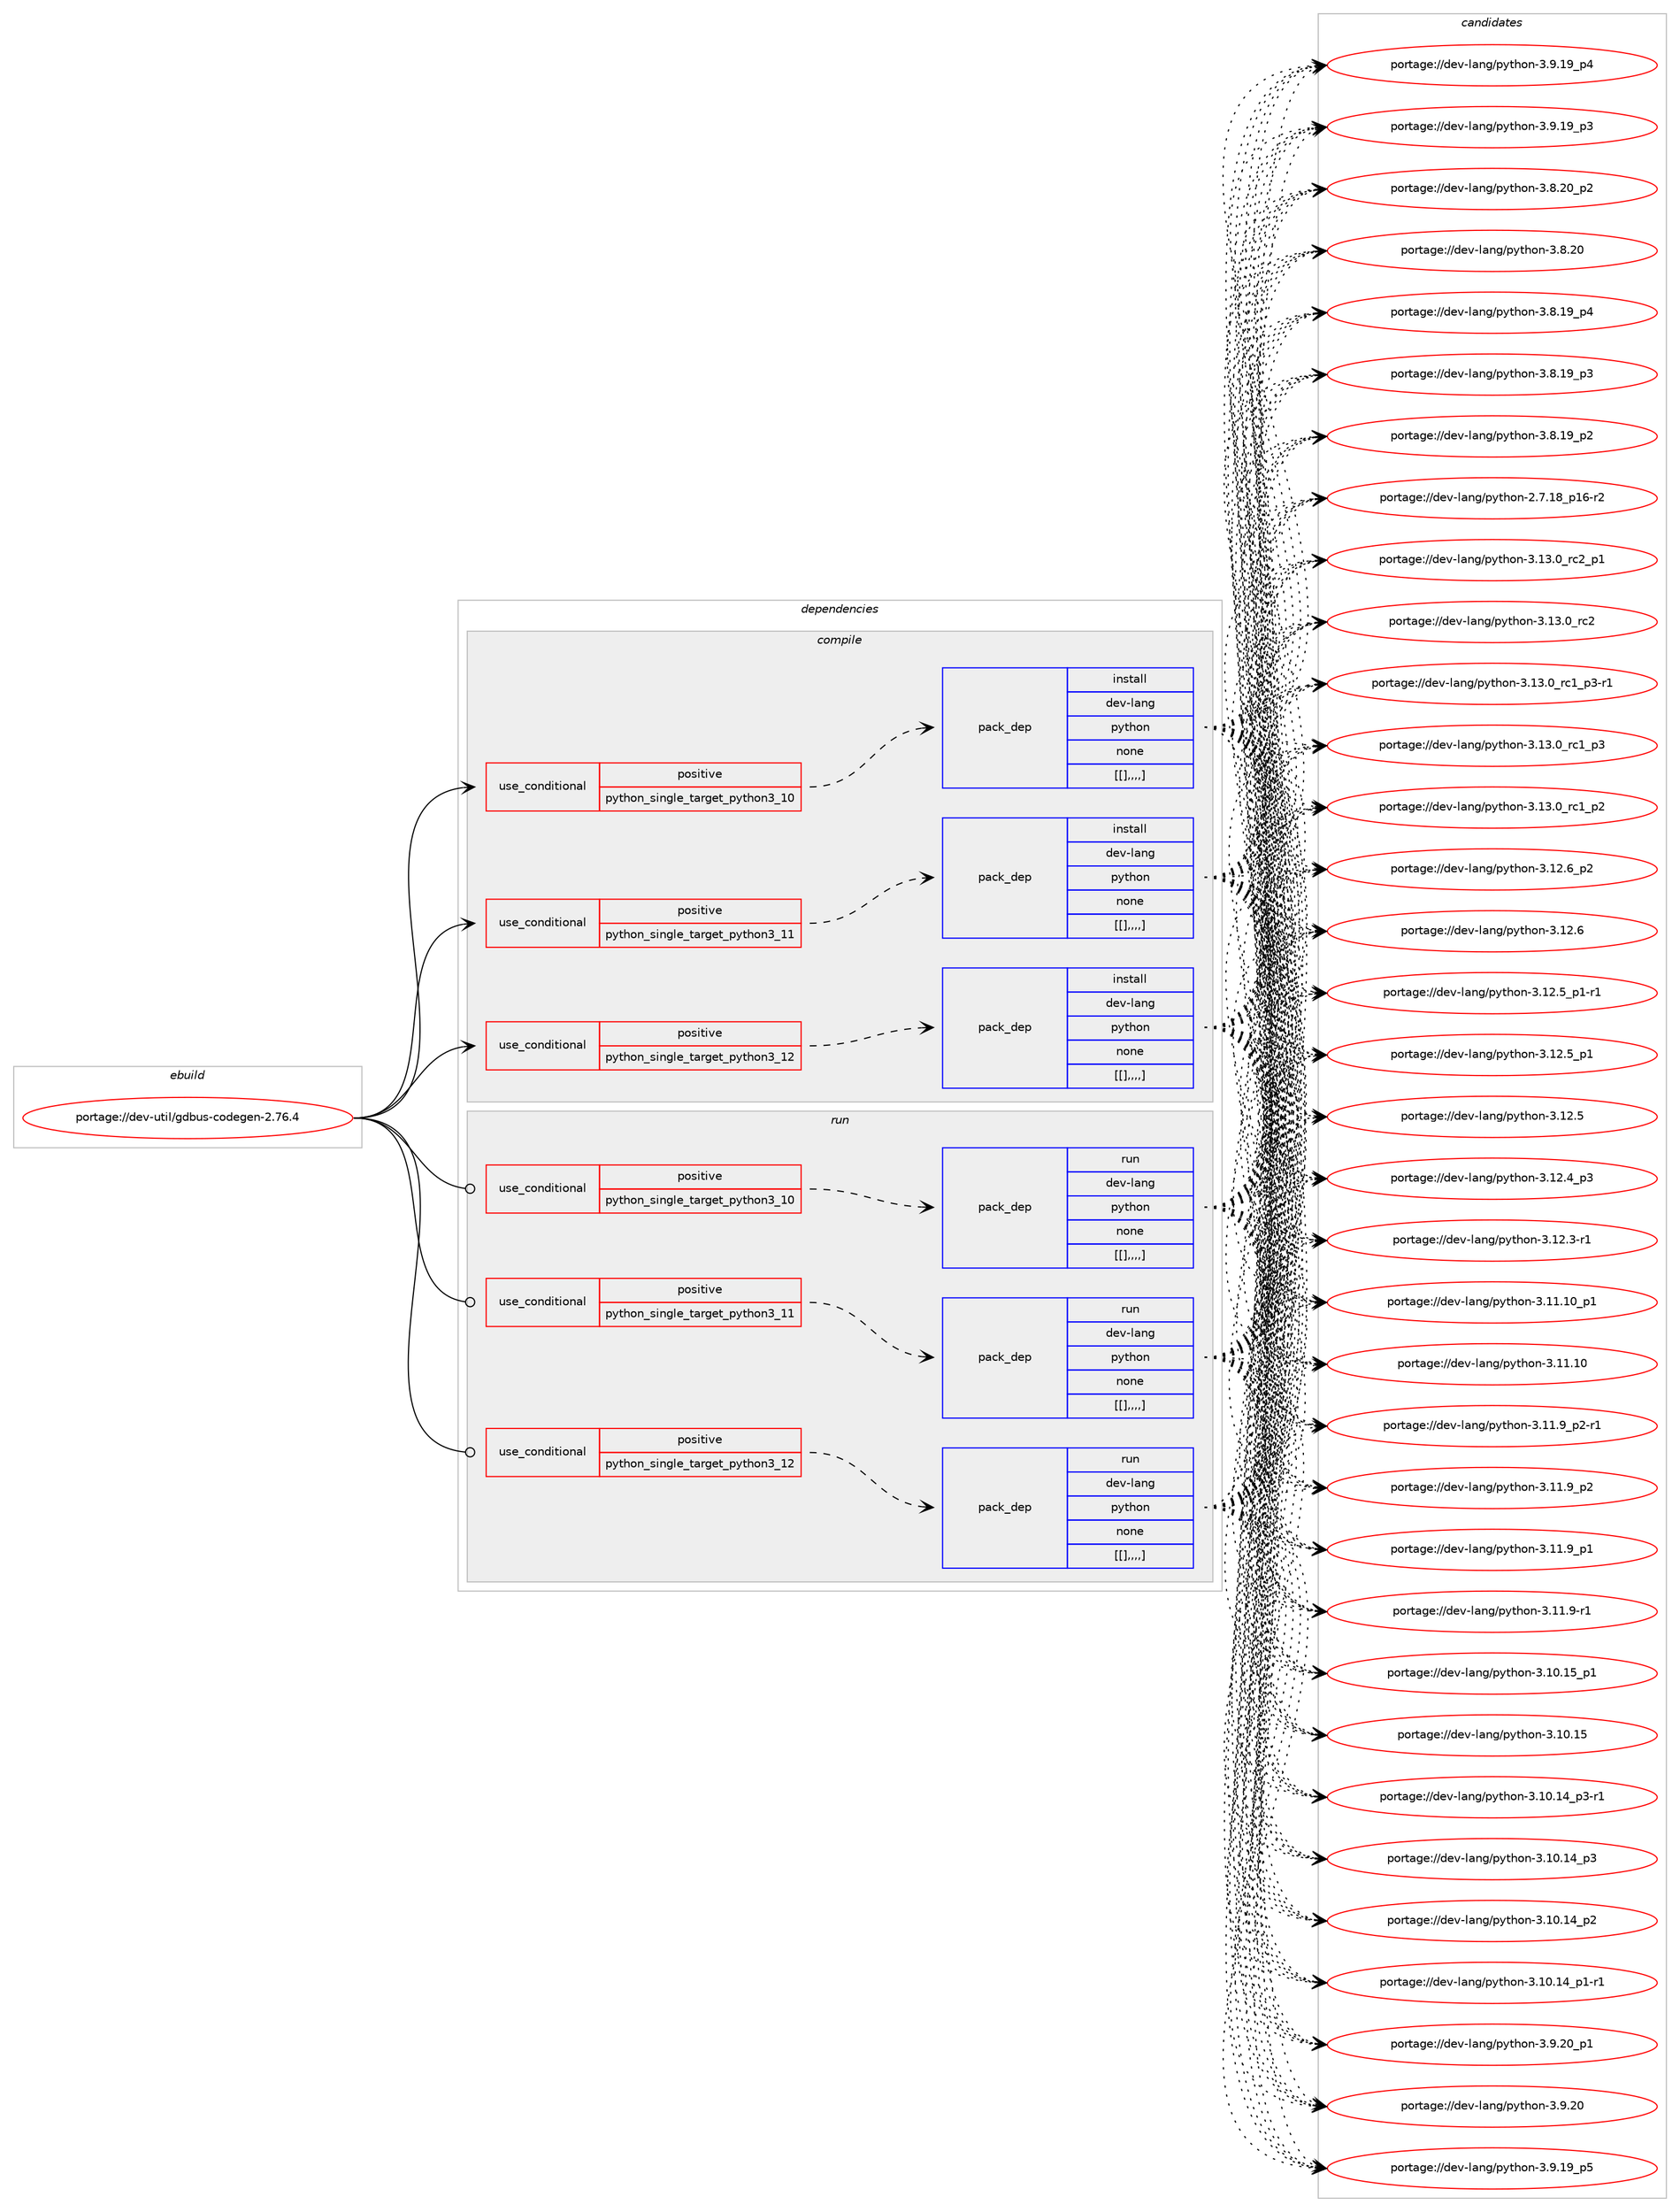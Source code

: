 digraph prolog {

# *************
# Graph options
# *************

newrank=true;
concentrate=true;
compound=true;
graph [rankdir=LR,fontname=Helvetica,fontsize=10,ranksep=1.5];#, ranksep=2.5, nodesep=0.2];
edge  [arrowhead=vee];
node  [fontname=Helvetica,fontsize=10];

# **********
# The ebuild
# **********

subgraph cluster_leftcol {
color=gray;
label=<<i>ebuild</i>>;
id [label="portage://dev-util/gdbus-codegen-2.76.4", color=red, width=4, href="../dev-util/gdbus-codegen-2.76.4.svg"];
}

# ****************
# The dependencies
# ****************

subgraph cluster_midcol {
color=gray;
label=<<i>dependencies</i>>;
subgraph cluster_compile {
fillcolor="#eeeeee";
style=filled;
label=<<i>compile</i>>;
subgraph cond62994 {
dependency219480 [label=<<TABLE BORDER="0" CELLBORDER="1" CELLSPACING="0" CELLPADDING="4"><TR><TD ROWSPAN="3" CELLPADDING="10">use_conditional</TD></TR><TR><TD>positive</TD></TR><TR><TD>python_single_target_python3_10</TD></TR></TABLE>>, shape=none, color=red];
subgraph pack155081 {
dependency219481 [label=<<TABLE BORDER="0" CELLBORDER="1" CELLSPACING="0" CELLPADDING="4" WIDTH="220"><TR><TD ROWSPAN="6" CELLPADDING="30">pack_dep</TD></TR><TR><TD WIDTH="110">install</TD></TR><TR><TD>dev-lang</TD></TR><TR><TD>python</TD></TR><TR><TD>none</TD></TR><TR><TD>[[],,,,]</TD></TR></TABLE>>, shape=none, color=blue];
}
dependency219480:e -> dependency219481:w [weight=20,style="dashed",arrowhead="vee"];
}
id:e -> dependency219480:w [weight=20,style="solid",arrowhead="vee"];
subgraph cond62995 {
dependency219482 [label=<<TABLE BORDER="0" CELLBORDER="1" CELLSPACING="0" CELLPADDING="4"><TR><TD ROWSPAN="3" CELLPADDING="10">use_conditional</TD></TR><TR><TD>positive</TD></TR><TR><TD>python_single_target_python3_11</TD></TR></TABLE>>, shape=none, color=red];
subgraph pack155082 {
dependency219483 [label=<<TABLE BORDER="0" CELLBORDER="1" CELLSPACING="0" CELLPADDING="4" WIDTH="220"><TR><TD ROWSPAN="6" CELLPADDING="30">pack_dep</TD></TR><TR><TD WIDTH="110">install</TD></TR><TR><TD>dev-lang</TD></TR><TR><TD>python</TD></TR><TR><TD>none</TD></TR><TR><TD>[[],,,,]</TD></TR></TABLE>>, shape=none, color=blue];
}
dependency219482:e -> dependency219483:w [weight=20,style="dashed",arrowhead="vee"];
}
id:e -> dependency219482:w [weight=20,style="solid",arrowhead="vee"];
subgraph cond62996 {
dependency219484 [label=<<TABLE BORDER="0" CELLBORDER="1" CELLSPACING="0" CELLPADDING="4"><TR><TD ROWSPAN="3" CELLPADDING="10">use_conditional</TD></TR><TR><TD>positive</TD></TR><TR><TD>python_single_target_python3_12</TD></TR></TABLE>>, shape=none, color=red];
subgraph pack155083 {
dependency219485 [label=<<TABLE BORDER="0" CELLBORDER="1" CELLSPACING="0" CELLPADDING="4" WIDTH="220"><TR><TD ROWSPAN="6" CELLPADDING="30">pack_dep</TD></TR><TR><TD WIDTH="110">install</TD></TR><TR><TD>dev-lang</TD></TR><TR><TD>python</TD></TR><TR><TD>none</TD></TR><TR><TD>[[],,,,]</TD></TR></TABLE>>, shape=none, color=blue];
}
dependency219484:e -> dependency219485:w [weight=20,style="dashed",arrowhead="vee"];
}
id:e -> dependency219484:w [weight=20,style="solid",arrowhead="vee"];
}
subgraph cluster_compileandrun {
fillcolor="#eeeeee";
style=filled;
label=<<i>compile and run</i>>;
}
subgraph cluster_run {
fillcolor="#eeeeee";
style=filled;
label=<<i>run</i>>;
subgraph cond62997 {
dependency219486 [label=<<TABLE BORDER="0" CELLBORDER="1" CELLSPACING="0" CELLPADDING="4"><TR><TD ROWSPAN="3" CELLPADDING="10">use_conditional</TD></TR><TR><TD>positive</TD></TR><TR><TD>python_single_target_python3_10</TD></TR></TABLE>>, shape=none, color=red];
subgraph pack155084 {
dependency219487 [label=<<TABLE BORDER="0" CELLBORDER="1" CELLSPACING="0" CELLPADDING="4" WIDTH="220"><TR><TD ROWSPAN="6" CELLPADDING="30">pack_dep</TD></TR><TR><TD WIDTH="110">run</TD></TR><TR><TD>dev-lang</TD></TR><TR><TD>python</TD></TR><TR><TD>none</TD></TR><TR><TD>[[],,,,]</TD></TR></TABLE>>, shape=none, color=blue];
}
dependency219486:e -> dependency219487:w [weight=20,style="dashed",arrowhead="vee"];
}
id:e -> dependency219486:w [weight=20,style="solid",arrowhead="odot"];
subgraph cond62998 {
dependency219488 [label=<<TABLE BORDER="0" CELLBORDER="1" CELLSPACING="0" CELLPADDING="4"><TR><TD ROWSPAN="3" CELLPADDING="10">use_conditional</TD></TR><TR><TD>positive</TD></TR><TR><TD>python_single_target_python3_11</TD></TR></TABLE>>, shape=none, color=red];
subgraph pack155085 {
dependency219489 [label=<<TABLE BORDER="0" CELLBORDER="1" CELLSPACING="0" CELLPADDING="4" WIDTH="220"><TR><TD ROWSPAN="6" CELLPADDING="30">pack_dep</TD></TR><TR><TD WIDTH="110">run</TD></TR><TR><TD>dev-lang</TD></TR><TR><TD>python</TD></TR><TR><TD>none</TD></TR><TR><TD>[[],,,,]</TD></TR></TABLE>>, shape=none, color=blue];
}
dependency219488:e -> dependency219489:w [weight=20,style="dashed",arrowhead="vee"];
}
id:e -> dependency219488:w [weight=20,style="solid",arrowhead="odot"];
subgraph cond62999 {
dependency219490 [label=<<TABLE BORDER="0" CELLBORDER="1" CELLSPACING="0" CELLPADDING="4"><TR><TD ROWSPAN="3" CELLPADDING="10">use_conditional</TD></TR><TR><TD>positive</TD></TR><TR><TD>python_single_target_python3_12</TD></TR></TABLE>>, shape=none, color=red];
subgraph pack155086 {
dependency219491 [label=<<TABLE BORDER="0" CELLBORDER="1" CELLSPACING="0" CELLPADDING="4" WIDTH="220"><TR><TD ROWSPAN="6" CELLPADDING="30">pack_dep</TD></TR><TR><TD WIDTH="110">run</TD></TR><TR><TD>dev-lang</TD></TR><TR><TD>python</TD></TR><TR><TD>none</TD></TR><TR><TD>[[],,,,]</TD></TR></TABLE>>, shape=none, color=blue];
}
dependency219490:e -> dependency219491:w [weight=20,style="dashed",arrowhead="vee"];
}
id:e -> dependency219490:w [weight=20,style="solid",arrowhead="odot"];
}
}

# **************
# The candidates
# **************

subgraph cluster_choices {
rank=same;
color=gray;
label=<<i>candidates</i>>;

subgraph choice155081 {
color=black;
nodesep=1;
choice100101118451089711010347112121116104111110455146495146489511499509511249 [label="portage://dev-lang/python-3.13.0_rc2_p1", color=red, width=4,href="../dev-lang/python-3.13.0_rc2_p1.svg"];
choice10010111845108971101034711212111610411111045514649514648951149950 [label="portage://dev-lang/python-3.13.0_rc2", color=red, width=4,href="../dev-lang/python-3.13.0_rc2.svg"];
choice1001011184510897110103471121211161041111104551464951464895114994995112514511449 [label="portage://dev-lang/python-3.13.0_rc1_p3-r1", color=red, width=4,href="../dev-lang/python-3.13.0_rc1_p3-r1.svg"];
choice100101118451089711010347112121116104111110455146495146489511499499511251 [label="portage://dev-lang/python-3.13.0_rc1_p3", color=red, width=4,href="../dev-lang/python-3.13.0_rc1_p3.svg"];
choice100101118451089711010347112121116104111110455146495146489511499499511250 [label="portage://dev-lang/python-3.13.0_rc1_p2", color=red, width=4,href="../dev-lang/python-3.13.0_rc1_p2.svg"];
choice100101118451089711010347112121116104111110455146495046549511250 [label="portage://dev-lang/python-3.12.6_p2", color=red, width=4,href="../dev-lang/python-3.12.6_p2.svg"];
choice10010111845108971101034711212111610411111045514649504654 [label="portage://dev-lang/python-3.12.6", color=red, width=4,href="../dev-lang/python-3.12.6.svg"];
choice1001011184510897110103471121211161041111104551464950465395112494511449 [label="portage://dev-lang/python-3.12.5_p1-r1", color=red, width=4,href="../dev-lang/python-3.12.5_p1-r1.svg"];
choice100101118451089711010347112121116104111110455146495046539511249 [label="portage://dev-lang/python-3.12.5_p1", color=red, width=4,href="../dev-lang/python-3.12.5_p1.svg"];
choice10010111845108971101034711212111610411111045514649504653 [label="portage://dev-lang/python-3.12.5", color=red, width=4,href="../dev-lang/python-3.12.5.svg"];
choice100101118451089711010347112121116104111110455146495046529511251 [label="portage://dev-lang/python-3.12.4_p3", color=red, width=4,href="../dev-lang/python-3.12.4_p3.svg"];
choice100101118451089711010347112121116104111110455146495046514511449 [label="portage://dev-lang/python-3.12.3-r1", color=red, width=4,href="../dev-lang/python-3.12.3-r1.svg"];
choice10010111845108971101034711212111610411111045514649494649489511249 [label="portage://dev-lang/python-3.11.10_p1", color=red, width=4,href="../dev-lang/python-3.11.10_p1.svg"];
choice1001011184510897110103471121211161041111104551464949464948 [label="portage://dev-lang/python-3.11.10", color=red, width=4,href="../dev-lang/python-3.11.10.svg"];
choice1001011184510897110103471121211161041111104551464949465795112504511449 [label="portage://dev-lang/python-3.11.9_p2-r1", color=red, width=4,href="../dev-lang/python-3.11.9_p2-r1.svg"];
choice100101118451089711010347112121116104111110455146494946579511250 [label="portage://dev-lang/python-3.11.9_p2", color=red, width=4,href="../dev-lang/python-3.11.9_p2.svg"];
choice100101118451089711010347112121116104111110455146494946579511249 [label="portage://dev-lang/python-3.11.9_p1", color=red, width=4,href="../dev-lang/python-3.11.9_p1.svg"];
choice100101118451089711010347112121116104111110455146494946574511449 [label="portage://dev-lang/python-3.11.9-r1", color=red, width=4,href="../dev-lang/python-3.11.9-r1.svg"];
choice10010111845108971101034711212111610411111045514649484649539511249 [label="portage://dev-lang/python-3.10.15_p1", color=red, width=4,href="../dev-lang/python-3.10.15_p1.svg"];
choice1001011184510897110103471121211161041111104551464948464953 [label="portage://dev-lang/python-3.10.15", color=red, width=4,href="../dev-lang/python-3.10.15.svg"];
choice100101118451089711010347112121116104111110455146494846495295112514511449 [label="portage://dev-lang/python-3.10.14_p3-r1", color=red, width=4,href="../dev-lang/python-3.10.14_p3-r1.svg"];
choice10010111845108971101034711212111610411111045514649484649529511251 [label="portage://dev-lang/python-3.10.14_p3", color=red, width=4,href="../dev-lang/python-3.10.14_p3.svg"];
choice10010111845108971101034711212111610411111045514649484649529511250 [label="portage://dev-lang/python-3.10.14_p2", color=red, width=4,href="../dev-lang/python-3.10.14_p2.svg"];
choice100101118451089711010347112121116104111110455146494846495295112494511449 [label="portage://dev-lang/python-3.10.14_p1-r1", color=red, width=4,href="../dev-lang/python-3.10.14_p1-r1.svg"];
choice100101118451089711010347112121116104111110455146574650489511249 [label="portage://dev-lang/python-3.9.20_p1", color=red, width=4,href="../dev-lang/python-3.9.20_p1.svg"];
choice10010111845108971101034711212111610411111045514657465048 [label="portage://dev-lang/python-3.9.20", color=red, width=4,href="../dev-lang/python-3.9.20.svg"];
choice100101118451089711010347112121116104111110455146574649579511253 [label="portage://dev-lang/python-3.9.19_p5", color=red, width=4,href="../dev-lang/python-3.9.19_p5.svg"];
choice100101118451089711010347112121116104111110455146574649579511252 [label="portage://dev-lang/python-3.9.19_p4", color=red, width=4,href="../dev-lang/python-3.9.19_p4.svg"];
choice100101118451089711010347112121116104111110455146574649579511251 [label="portage://dev-lang/python-3.9.19_p3", color=red, width=4,href="../dev-lang/python-3.9.19_p3.svg"];
choice100101118451089711010347112121116104111110455146564650489511250 [label="portage://dev-lang/python-3.8.20_p2", color=red, width=4,href="../dev-lang/python-3.8.20_p2.svg"];
choice10010111845108971101034711212111610411111045514656465048 [label="portage://dev-lang/python-3.8.20", color=red, width=4,href="../dev-lang/python-3.8.20.svg"];
choice100101118451089711010347112121116104111110455146564649579511252 [label="portage://dev-lang/python-3.8.19_p4", color=red, width=4,href="../dev-lang/python-3.8.19_p4.svg"];
choice100101118451089711010347112121116104111110455146564649579511251 [label="portage://dev-lang/python-3.8.19_p3", color=red, width=4,href="../dev-lang/python-3.8.19_p3.svg"];
choice100101118451089711010347112121116104111110455146564649579511250 [label="portage://dev-lang/python-3.8.19_p2", color=red, width=4,href="../dev-lang/python-3.8.19_p2.svg"];
choice100101118451089711010347112121116104111110455046554649569511249544511450 [label="portage://dev-lang/python-2.7.18_p16-r2", color=red, width=4,href="../dev-lang/python-2.7.18_p16-r2.svg"];
dependency219481:e -> choice100101118451089711010347112121116104111110455146495146489511499509511249:w [style=dotted,weight="100"];
dependency219481:e -> choice10010111845108971101034711212111610411111045514649514648951149950:w [style=dotted,weight="100"];
dependency219481:e -> choice1001011184510897110103471121211161041111104551464951464895114994995112514511449:w [style=dotted,weight="100"];
dependency219481:e -> choice100101118451089711010347112121116104111110455146495146489511499499511251:w [style=dotted,weight="100"];
dependency219481:e -> choice100101118451089711010347112121116104111110455146495146489511499499511250:w [style=dotted,weight="100"];
dependency219481:e -> choice100101118451089711010347112121116104111110455146495046549511250:w [style=dotted,weight="100"];
dependency219481:e -> choice10010111845108971101034711212111610411111045514649504654:w [style=dotted,weight="100"];
dependency219481:e -> choice1001011184510897110103471121211161041111104551464950465395112494511449:w [style=dotted,weight="100"];
dependency219481:e -> choice100101118451089711010347112121116104111110455146495046539511249:w [style=dotted,weight="100"];
dependency219481:e -> choice10010111845108971101034711212111610411111045514649504653:w [style=dotted,weight="100"];
dependency219481:e -> choice100101118451089711010347112121116104111110455146495046529511251:w [style=dotted,weight="100"];
dependency219481:e -> choice100101118451089711010347112121116104111110455146495046514511449:w [style=dotted,weight="100"];
dependency219481:e -> choice10010111845108971101034711212111610411111045514649494649489511249:w [style=dotted,weight="100"];
dependency219481:e -> choice1001011184510897110103471121211161041111104551464949464948:w [style=dotted,weight="100"];
dependency219481:e -> choice1001011184510897110103471121211161041111104551464949465795112504511449:w [style=dotted,weight="100"];
dependency219481:e -> choice100101118451089711010347112121116104111110455146494946579511250:w [style=dotted,weight="100"];
dependency219481:e -> choice100101118451089711010347112121116104111110455146494946579511249:w [style=dotted,weight="100"];
dependency219481:e -> choice100101118451089711010347112121116104111110455146494946574511449:w [style=dotted,weight="100"];
dependency219481:e -> choice10010111845108971101034711212111610411111045514649484649539511249:w [style=dotted,weight="100"];
dependency219481:e -> choice1001011184510897110103471121211161041111104551464948464953:w [style=dotted,weight="100"];
dependency219481:e -> choice100101118451089711010347112121116104111110455146494846495295112514511449:w [style=dotted,weight="100"];
dependency219481:e -> choice10010111845108971101034711212111610411111045514649484649529511251:w [style=dotted,weight="100"];
dependency219481:e -> choice10010111845108971101034711212111610411111045514649484649529511250:w [style=dotted,weight="100"];
dependency219481:e -> choice100101118451089711010347112121116104111110455146494846495295112494511449:w [style=dotted,weight="100"];
dependency219481:e -> choice100101118451089711010347112121116104111110455146574650489511249:w [style=dotted,weight="100"];
dependency219481:e -> choice10010111845108971101034711212111610411111045514657465048:w [style=dotted,weight="100"];
dependency219481:e -> choice100101118451089711010347112121116104111110455146574649579511253:w [style=dotted,weight="100"];
dependency219481:e -> choice100101118451089711010347112121116104111110455146574649579511252:w [style=dotted,weight="100"];
dependency219481:e -> choice100101118451089711010347112121116104111110455146574649579511251:w [style=dotted,weight="100"];
dependency219481:e -> choice100101118451089711010347112121116104111110455146564650489511250:w [style=dotted,weight="100"];
dependency219481:e -> choice10010111845108971101034711212111610411111045514656465048:w [style=dotted,weight="100"];
dependency219481:e -> choice100101118451089711010347112121116104111110455146564649579511252:w [style=dotted,weight="100"];
dependency219481:e -> choice100101118451089711010347112121116104111110455146564649579511251:w [style=dotted,weight="100"];
dependency219481:e -> choice100101118451089711010347112121116104111110455146564649579511250:w [style=dotted,weight="100"];
dependency219481:e -> choice100101118451089711010347112121116104111110455046554649569511249544511450:w [style=dotted,weight="100"];
}
subgraph choice155082 {
color=black;
nodesep=1;
choice100101118451089711010347112121116104111110455146495146489511499509511249 [label="portage://dev-lang/python-3.13.0_rc2_p1", color=red, width=4,href="../dev-lang/python-3.13.0_rc2_p1.svg"];
choice10010111845108971101034711212111610411111045514649514648951149950 [label="portage://dev-lang/python-3.13.0_rc2", color=red, width=4,href="../dev-lang/python-3.13.0_rc2.svg"];
choice1001011184510897110103471121211161041111104551464951464895114994995112514511449 [label="portage://dev-lang/python-3.13.0_rc1_p3-r1", color=red, width=4,href="../dev-lang/python-3.13.0_rc1_p3-r1.svg"];
choice100101118451089711010347112121116104111110455146495146489511499499511251 [label="portage://dev-lang/python-3.13.0_rc1_p3", color=red, width=4,href="../dev-lang/python-3.13.0_rc1_p3.svg"];
choice100101118451089711010347112121116104111110455146495146489511499499511250 [label="portage://dev-lang/python-3.13.0_rc1_p2", color=red, width=4,href="../dev-lang/python-3.13.0_rc1_p2.svg"];
choice100101118451089711010347112121116104111110455146495046549511250 [label="portage://dev-lang/python-3.12.6_p2", color=red, width=4,href="../dev-lang/python-3.12.6_p2.svg"];
choice10010111845108971101034711212111610411111045514649504654 [label="portage://dev-lang/python-3.12.6", color=red, width=4,href="../dev-lang/python-3.12.6.svg"];
choice1001011184510897110103471121211161041111104551464950465395112494511449 [label="portage://dev-lang/python-3.12.5_p1-r1", color=red, width=4,href="../dev-lang/python-3.12.5_p1-r1.svg"];
choice100101118451089711010347112121116104111110455146495046539511249 [label="portage://dev-lang/python-3.12.5_p1", color=red, width=4,href="../dev-lang/python-3.12.5_p1.svg"];
choice10010111845108971101034711212111610411111045514649504653 [label="portage://dev-lang/python-3.12.5", color=red, width=4,href="../dev-lang/python-3.12.5.svg"];
choice100101118451089711010347112121116104111110455146495046529511251 [label="portage://dev-lang/python-3.12.4_p3", color=red, width=4,href="../dev-lang/python-3.12.4_p3.svg"];
choice100101118451089711010347112121116104111110455146495046514511449 [label="portage://dev-lang/python-3.12.3-r1", color=red, width=4,href="../dev-lang/python-3.12.3-r1.svg"];
choice10010111845108971101034711212111610411111045514649494649489511249 [label="portage://dev-lang/python-3.11.10_p1", color=red, width=4,href="../dev-lang/python-3.11.10_p1.svg"];
choice1001011184510897110103471121211161041111104551464949464948 [label="portage://dev-lang/python-3.11.10", color=red, width=4,href="../dev-lang/python-3.11.10.svg"];
choice1001011184510897110103471121211161041111104551464949465795112504511449 [label="portage://dev-lang/python-3.11.9_p2-r1", color=red, width=4,href="../dev-lang/python-3.11.9_p2-r1.svg"];
choice100101118451089711010347112121116104111110455146494946579511250 [label="portage://dev-lang/python-3.11.9_p2", color=red, width=4,href="../dev-lang/python-3.11.9_p2.svg"];
choice100101118451089711010347112121116104111110455146494946579511249 [label="portage://dev-lang/python-3.11.9_p1", color=red, width=4,href="../dev-lang/python-3.11.9_p1.svg"];
choice100101118451089711010347112121116104111110455146494946574511449 [label="portage://dev-lang/python-3.11.9-r1", color=red, width=4,href="../dev-lang/python-3.11.9-r1.svg"];
choice10010111845108971101034711212111610411111045514649484649539511249 [label="portage://dev-lang/python-3.10.15_p1", color=red, width=4,href="../dev-lang/python-3.10.15_p1.svg"];
choice1001011184510897110103471121211161041111104551464948464953 [label="portage://dev-lang/python-3.10.15", color=red, width=4,href="../dev-lang/python-3.10.15.svg"];
choice100101118451089711010347112121116104111110455146494846495295112514511449 [label="portage://dev-lang/python-3.10.14_p3-r1", color=red, width=4,href="../dev-lang/python-3.10.14_p3-r1.svg"];
choice10010111845108971101034711212111610411111045514649484649529511251 [label="portage://dev-lang/python-3.10.14_p3", color=red, width=4,href="../dev-lang/python-3.10.14_p3.svg"];
choice10010111845108971101034711212111610411111045514649484649529511250 [label="portage://dev-lang/python-3.10.14_p2", color=red, width=4,href="../dev-lang/python-3.10.14_p2.svg"];
choice100101118451089711010347112121116104111110455146494846495295112494511449 [label="portage://dev-lang/python-3.10.14_p1-r1", color=red, width=4,href="../dev-lang/python-3.10.14_p1-r1.svg"];
choice100101118451089711010347112121116104111110455146574650489511249 [label="portage://dev-lang/python-3.9.20_p1", color=red, width=4,href="../dev-lang/python-3.9.20_p1.svg"];
choice10010111845108971101034711212111610411111045514657465048 [label="portage://dev-lang/python-3.9.20", color=red, width=4,href="../dev-lang/python-3.9.20.svg"];
choice100101118451089711010347112121116104111110455146574649579511253 [label="portage://dev-lang/python-3.9.19_p5", color=red, width=4,href="../dev-lang/python-3.9.19_p5.svg"];
choice100101118451089711010347112121116104111110455146574649579511252 [label="portage://dev-lang/python-3.9.19_p4", color=red, width=4,href="../dev-lang/python-3.9.19_p4.svg"];
choice100101118451089711010347112121116104111110455146574649579511251 [label="portage://dev-lang/python-3.9.19_p3", color=red, width=4,href="../dev-lang/python-3.9.19_p3.svg"];
choice100101118451089711010347112121116104111110455146564650489511250 [label="portage://dev-lang/python-3.8.20_p2", color=red, width=4,href="../dev-lang/python-3.8.20_p2.svg"];
choice10010111845108971101034711212111610411111045514656465048 [label="portage://dev-lang/python-3.8.20", color=red, width=4,href="../dev-lang/python-3.8.20.svg"];
choice100101118451089711010347112121116104111110455146564649579511252 [label="portage://dev-lang/python-3.8.19_p4", color=red, width=4,href="../dev-lang/python-3.8.19_p4.svg"];
choice100101118451089711010347112121116104111110455146564649579511251 [label="portage://dev-lang/python-3.8.19_p3", color=red, width=4,href="../dev-lang/python-3.8.19_p3.svg"];
choice100101118451089711010347112121116104111110455146564649579511250 [label="portage://dev-lang/python-3.8.19_p2", color=red, width=4,href="../dev-lang/python-3.8.19_p2.svg"];
choice100101118451089711010347112121116104111110455046554649569511249544511450 [label="portage://dev-lang/python-2.7.18_p16-r2", color=red, width=4,href="../dev-lang/python-2.7.18_p16-r2.svg"];
dependency219483:e -> choice100101118451089711010347112121116104111110455146495146489511499509511249:w [style=dotted,weight="100"];
dependency219483:e -> choice10010111845108971101034711212111610411111045514649514648951149950:w [style=dotted,weight="100"];
dependency219483:e -> choice1001011184510897110103471121211161041111104551464951464895114994995112514511449:w [style=dotted,weight="100"];
dependency219483:e -> choice100101118451089711010347112121116104111110455146495146489511499499511251:w [style=dotted,weight="100"];
dependency219483:e -> choice100101118451089711010347112121116104111110455146495146489511499499511250:w [style=dotted,weight="100"];
dependency219483:e -> choice100101118451089711010347112121116104111110455146495046549511250:w [style=dotted,weight="100"];
dependency219483:e -> choice10010111845108971101034711212111610411111045514649504654:w [style=dotted,weight="100"];
dependency219483:e -> choice1001011184510897110103471121211161041111104551464950465395112494511449:w [style=dotted,weight="100"];
dependency219483:e -> choice100101118451089711010347112121116104111110455146495046539511249:w [style=dotted,weight="100"];
dependency219483:e -> choice10010111845108971101034711212111610411111045514649504653:w [style=dotted,weight="100"];
dependency219483:e -> choice100101118451089711010347112121116104111110455146495046529511251:w [style=dotted,weight="100"];
dependency219483:e -> choice100101118451089711010347112121116104111110455146495046514511449:w [style=dotted,weight="100"];
dependency219483:e -> choice10010111845108971101034711212111610411111045514649494649489511249:w [style=dotted,weight="100"];
dependency219483:e -> choice1001011184510897110103471121211161041111104551464949464948:w [style=dotted,weight="100"];
dependency219483:e -> choice1001011184510897110103471121211161041111104551464949465795112504511449:w [style=dotted,weight="100"];
dependency219483:e -> choice100101118451089711010347112121116104111110455146494946579511250:w [style=dotted,weight="100"];
dependency219483:e -> choice100101118451089711010347112121116104111110455146494946579511249:w [style=dotted,weight="100"];
dependency219483:e -> choice100101118451089711010347112121116104111110455146494946574511449:w [style=dotted,weight="100"];
dependency219483:e -> choice10010111845108971101034711212111610411111045514649484649539511249:w [style=dotted,weight="100"];
dependency219483:e -> choice1001011184510897110103471121211161041111104551464948464953:w [style=dotted,weight="100"];
dependency219483:e -> choice100101118451089711010347112121116104111110455146494846495295112514511449:w [style=dotted,weight="100"];
dependency219483:e -> choice10010111845108971101034711212111610411111045514649484649529511251:w [style=dotted,weight="100"];
dependency219483:e -> choice10010111845108971101034711212111610411111045514649484649529511250:w [style=dotted,weight="100"];
dependency219483:e -> choice100101118451089711010347112121116104111110455146494846495295112494511449:w [style=dotted,weight="100"];
dependency219483:e -> choice100101118451089711010347112121116104111110455146574650489511249:w [style=dotted,weight="100"];
dependency219483:e -> choice10010111845108971101034711212111610411111045514657465048:w [style=dotted,weight="100"];
dependency219483:e -> choice100101118451089711010347112121116104111110455146574649579511253:w [style=dotted,weight="100"];
dependency219483:e -> choice100101118451089711010347112121116104111110455146574649579511252:w [style=dotted,weight="100"];
dependency219483:e -> choice100101118451089711010347112121116104111110455146574649579511251:w [style=dotted,weight="100"];
dependency219483:e -> choice100101118451089711010347112121116104111110455146564650489511250:w [style=dotted,weight="100"];
dependency219483:e -> choice10010111845108971101034711212111610411111045514656465048:w [style=dotted,weight="100"];
dependency219483:e -> choice100101118451089711010347112121116104111110455146564649579511252:w [style=dotted,weight="100"];
dependency219483:e -> choice100101118451089711010347112121116104111110455146564649579511251:w [style=dotted,weight="100"];
dependency219483:e -> choice100101118451089711010347112121116104111110455146564649579511250:w [style=dotted,weight="100"];
dependency219483:e -> choice100101118451089711010347112121116104111110455046554649569511249544511450:w [style=dotted,weight="100"];
}
subgraph choice155083 {
color=black;
nodesep=1;
choice100101118451089711010347112121116104111110455146495146489511499509511249 [label="portage://dev-lang/python-3.13.0_rc2_p1", color=red, width=4,href="../dev-lang/python-3.13.0_rc2_p1.svg"];
choice10010111845108971101034711212111610411111045514649514648951149950 [label="portage://dev-lang/python-3.13.0_rc2", color=red, width=4,href="../dev-lang/python-3.13.0_rc2.svg"];
choice1001011184510897110103471121211161041111104551464951464895114994995112514511449 [label="portage://dev-lang/python-3.13.0_rc1_p3-r1", color=red, width=4,href="../dev-lang/python-3.13.0_rc1_p3-r1.svg"];
choice100101118451089711010347112121116104111110455146495146489511499499511251 [label="portage://dev-lang/python-3.13.0_rc1_p3", color=red, width=4,href="../dev-lang/python-3.13.0_rc1_p3.svg"];
choice100101118451089711010347112121116104111110455146495146489511499499511250 [label="portage://dev-lang/python-3.13.0_rc1_p2", color=red, width=4,href="../dev-lang/python-3.13.0_rc1_p2.svg"];
choice100101118451089711010347112121116104111110455146495046549511250 [label="portage://dev-lang/python-3.12.6_p2", color=red, width=4,href="../dev-lang/python-3.12.6_p2.svg"];
choice10010111845108971101034711212111610411111045514649504654 [label="portage://dev-lang/python-3.12.6", color=red, width=4,href="../dev-lang/python-3.12.6.svg"];
choice1001011184510897110103471121211161041111104551464950465395112494511449 [label="portage://dev-lang/python-3.12.5_p1-r1", color=red, width=4,href="../dev-lang/python-3.12.5_p1-r1.svg"];
choice100101118451089711010347112121116104111110455146495046539511249 [label="portage://dev-lang/python-3.12.5_p1", color=red, width=4,href="../dev-lang/python-3.12.5_p1.svg"];
choice10010111845108971101034711212111610411111045514649504653 [label="portage://dev-lang/python-3.12.5", color=red, width=4,href="../dev-lang/python-3.12.5.svg"];
choice100101118451089711010347112121116104111110455146495046529511251 [label="portage://dev-lang/python-3.12.4_p3", color=red, width=4,href="../dev-lang/python-3.12.4_p3.svg"];
choice100101118451089711010347112121116104111110455146495046514511449 [label="portage://dev-lang/python-3.12.3-r1", color=red, width=4,href="../dev-lang/python-3.12.3-r1.svg"];
choice10010111845108971101034711212111610411111045514649494649489511249 [label="portage://dev-lang/python-3.11.10_p1", color=red, width=4,href="../dev-lang/python-3.11.10_p1.svg"];
choice1001011184510897110103471121211161041111104551464949464948 [label="portage://dev-lang/python-3.11.10", color=red, width=4,href="../dev-lang/python-3.11.10.svg"];
choice1001011184510897110103471121211161041111104551464949465795112504511449 [label="portage://dev-lang/python-3.11.9_p2-r1", color=red, width=4,href="../dev-lang/python-3.11.9_p2-r1.svg"];
choice100101118451089711010347112121116104111110455146494946579511250 [label="portage://dev-lang/python-3.11.9_p2", color=red, width=4,href="../dev-lang/python-3.11.9_p2.svg"];
choice100101118451089711010347112121116104111110455146494946579511249 [label="portage://dev-lang/python-3.11.9_p1", color=red, width=4,href="../dev-lang/python-3.11.9_p1.svg"];
choice100101118451089711010347112121116104111110455146494946574511449 [label="portage://dev-lang/python-3.11.9-r1", color=red, width=4,href="../dev-lang/python-3.11.9-r1.svg"];
choice10010111845108971101034711212111610411111045514649484649539511249 [label="portage://dev-lang/python-3.10.15_p1", color=red, width=4,href="../dev-lang/python-3.10.15_p1.svg"];
choice1001011184510897110103471121211161041111104551464948464953 [label="portage://dev-lang/python-3.10.15", color=red, width=4,href="../dev-lang/python-3.10.15.svg"];
choice100101118451089711010347112121116104111110455146494846495295112514511449 [label="portage://dev-lang/python-3.10.14_p3-r1", color=red, width=4,href="../dev-lang/python-3.10.14_p3-r1.svg"];
choice10010111845108971101034711212111610411111045514649484649529511251 [label="portage://dev-lang/python-3.10.14_p3", color=red, width=4,href="../dev-lang/python-3.10.14_p3.svg"];
choice10010111845108971101034711212111610411111045514649484649529511250 [label="portage://dev-lang/python-3.10.14_p2", color=red, width=4,href="../dev-lang/python-3.10.14_p2.svg"];
choice100101118451089711010347112121116104111110455146494846495295112494511449 [label="portage://dev-lang/python-3.10.14_p1-r1", color=red, width=4,href="../dev-lang/python-3.10.14_p1-r1.svg"];
choice100101118451089711010347112121116104111110455146574650489511249 [label="portage://dev-lang/python-3.9.20_p1", color=red, width=4,href="../dev-lang/python-3.9.20_p1.svg"];
choice10010111845108971101034711212111610411111045514657465048 [label="portage://dev-lang/python-3.9.20", color=red, width=4,href="../dev-lang/python-3.9.20.svg"];
choice100101118451089711010347112121116104111110455146574649579511253 [label="portage://dev-lang/python-3.9.19_p5", color=red, width=4,href="../dev-lang/python-3.9.19_p5.svg"];
choice100101118451089711010347112121116104111110455146574649579511252 [label="portage://dev-lang/python-3.9.19_p4", color=red, width=4,href="../dev-lang/python-3.9.19_p4.svg"];
choice100101118451089711010347112121116104111110455146574649579511251 [label="portage://dev-lang/python-3.9.19_p3", color=red, width=4,href="../dev-lang/python-3.9.19_p3.svg"];
choice100101118451089711010347112121116104111110455146564650489511250 [label="portage://dev-lang/python-3.8.20_p2", color=red, width=4,href="../dev-lang/python-3.8.20_p2.svg"];
choice10010111845108971101034711212111610411111045514656465048 [label="portage://dev-lang/python-3.8.20", color=red, width=4,href="../dev-lang/python-3.8.20.svg"];
choice100101118451089711010347112121116104111110455146564649579511252 [label="portage://dev-lang/python-3.8.19_p4", color=red, width=4,href="../dev-lang/python-3.8.19_p4.svg"];
choice100101118451089711010347112121116104111110455146564649579511251 [label="portage://dev-lang/python-3.8.19_p3", color=red, width=4,href="../dev-lang/python-3.8.19_p3.svg"];
choice100101118451089711010347112121116104111110455146564649579511250 [label="portage://dev-lang/python-3.8.19_p2", color=red, width=4,href="../dev-lang/python-3.8.19_p2.svg"];
choice100101118451089711010347112121116104111110455046554649569511249544511450 [label="portage://dev-lang/python-2.7.18_p16-r2", color=red, width=4,href="../dev-lang/python-2.7.18_p16-r2.svg"];
dependency219485:e -> choice100101118451089711010347112121116104111110455146495146489511499509511249:w [style=dotted,weight="100"];
dependency219485:e -> choice10010111845108971101034711212111610411111045514649514648951149950:w [style=dotted,weight="100"];
dependency219485:e -> choice1001011184510897110103471121211161041111104551464951464895114994995112514511449:w [style=dotted,weight="100"];
dependency219485:e -> choice100101118451089711010347112121116104111110455146495146489511499499511251:w [style=dotted,weight="100"];
dependency219485:e -> choice100101118451089711010347112121116104111110455146495146489511499499511250:w [style=dotted,weight="100"];
dependency219485:e -> choice100101118451089711010347112121116104111110455146495046549511250:w [style=dotted,weight="100"];
dependency219485:e -> choice10010111845108971101034711212111610411111045514649504654:w [style=dotted,weight="100"];
dependency219485:e -> choice1001011184510897110103471121211161041111104551464950465395112494511449:w [style=dotted,weight="100"];
dependency219485:e -> choice100101118451089711010347112121116104111110455146495046539511249:w [style=dotted,weight="100"];
dependency219485:e -> choice10010111845108971101034711212111610411111045514649504653:w [style=dotted,weight="100"];
dependency219485:e -> choice100101118451089711010347112121116104111110455146495046529511251:w [style=dotted,weight="100"];
dependency219485:e -> choice100101118451089711010347112121116104111110455146495046514511449:w [style=dotted,weight="100"];
dependency219485:e -> choice10010111845108971101034711212111610411111045514649494649489511249:w [style=dotted,weight="100"];
dependency219485:e -> choice1001011184510897110103471121211161041111104551464949464948:w [style=dotted,weight="100"];
dependency219485:e -> choice1001011184510897110103471121211161041111104551464949465795112504511449:w [style=dotted,weight="100"];
dependency219485:e -> choice100101118451089711010347112121116104111110455146494946579511250:w [style=dotted,weight="100"];
dependency219485:e -> choice100101118451089711010347112121116104111110455146494946579511249:w [style=dotted,weight="100"];
dependency219485:e -> choice100101118451089711010347112121116104111110455146494946574511449:w [style=dotted,weight="100"];
dependency219485:e -> choice10010111845108971101034711212111610411111045514649484649539511249:w [style=dotted,weight="100"];
dependency219485:e -> choice1001011184510897110103471121211161041111104551464948464953:w [style=dotted,weight="100"];
dependency219485:e -> choice100101118451089711010347112121116104111110455146494846495295112514511449:w [style=dotted,weight="100"];
dependency219485:e -> choice10010111845108971101034711212111610411111045514649484649529511251:w [style=dotted,weight="100"];
dependency219485:e -> choice10010111845108971101034711212111610411111045514649484649529511250:w [style=dotted,weight="100"];
dependency219485:e -> choice100101118451089711010347112121116104111110455146494846495295112494511449:w [style=dotted,weight="100"];
dependency219485:e -> choice100101118451089711010347112121116104111110455146574650489511249:w [style=dotted,weight="100"];
dependency219485:e -> choice10010111845108971101034711212111610411111045514657465048:w [style=dotted,weight="100"];
dependency219485:e -> choice100101118451089711010347112121116104111110455146574649579511253:w [style=dotted,weight="100"];
dependency219485:e -> choice100101118451089711010347112121116104111110455146574649579511252:w [style=dotted,weight="100"];
dependency219485:e -> choice100101118451089711010347112121116104111110455146574649579511251:w [style=dotted,weight="100"];
dependency219485:e -> choice100101118451089711010347112121116104111110455146564650489511250:w [style=dotted,weight="100"];
dependency219485:e -> choice10010111845108971101034711212111610411111045514656465048:w [style=dotted,weight="100"];
dependency219485:e -> choice100101118451089711010347112121116104111110455146564649579511252:w [style=dotted,weight="100"];
dependency219485:e -> choice100101118451089711010347112121116104111110455146564649579511251:w [style=dotted,weight="100"];
dependency219485:e -> choice100101118451089711010347112121116104111110455146564649579511250:w [style=dotted,weight="100"];
dependency219485:e -> choice100101118451089711010347112121116104111110455046554649569511249544511450:w [style=dotted,weight="100"];
}
subgraph choice155084 {
color=black;
nodesep=1;
choice100101118451089711010347112121116104111110455146495146489511499509511249 [label="portage://dev-lang/python-3.13.0_rc2_p1", color=red, width=4,href="../dev-lang/python-3.13.0_rc2_p1.svg"];
choice10010111845108971101034711212111610411111045514649514648951149950 [label="portage://dev-lang/python-3.13.0_rc2", color=red, width=4,href="../dev-lang/python-3.13.0_rc2.svg"];
choice1001011184510897110103471121211161041111104551464951464895114994995112514511449 [label="portage://dev-lang/python-3.13.0_rc1_p3-r1", color=red, width=4,href="../dev-lang/python-3.13.0_rc1_p3-r1.svg"];
choice100101118451089711010347112121116104111110455146495146489511499499511251 [label="portage://dev-lang/python-3.13.0_rc1_p3", color=red, width=4,href="../dev-lang/python-3.13.0_rc1_p3.svg"];
choice100101118451089711010347112121116104111110455146495146489511499499511250 [label="portage://dev-lang/python-3.13.0_rc1_p2", color=red, width=4,href="../dev-lang/python-3.13.0_rc1_p2.svg"];
choice100101118451089711010347112121116104111110455146495046549511250 [label="portage://dev-lang/python-3.12.6_p2", color=red, width=4,href="../dev-lang/python-3.12.6_p2.svg"];
choice10010111845108971101034711212111610411111045514649504654 [label="portage://dev-lang/python-3.12.6", color=red, width=4,href="../dev-lang/python-3.12.6.svg"];
choice1001011184510897110103471121211161041111104551464950465395112494511449 [label="portage://dev-lang/python-3.12.5_p1-r1", color=red, width=4,href="../dev-lang/python-3.12.5_p1-r1.svg"];
choice100101118451089711010347112121116104111110455146495046539511249 [label="portage://dev-lang/python-3.12.5_p1", color=red, width=4,href="../dev-lang/python-3.12.5_p1.svg"];
choice10010111845108971101034711212111610411111045514649504653 [label="portage://dev-lang/python-3.12.5", color=red, width=4,href="../dev-lang/python-3.12.5.svg"];
choice100101118451089711010347112121116104111110455146495046529511251 [label="portage://dev-lang/python-3.12.4_p3", color=red, width=4,href="../dev-lang/python-3.12.4_p3.svg"];
choice100101118451089711010347112121116104111110455146495046514511449 [label="portage://dev-lang/python-3.12.3-r1", color=red, width=4,href="../dev-lang/python-3.12.3-r1.svg"];
choice10010111845108971101034711212111610411111045514649494649489511249 [label="portage://dev-lang/python-3.11.10_p1", color=red, width=4,href="../dev-lang/python-3.11.10_p1.svg"];
choice1001011184510897110103471121211161041111104551464949464948 [label="portage://dev-lang/python-3.11.10", color=red, width=4,href="../dev-lang/python-3.11.10.svg"];
choice1001011184510897110103471121211161041111104551464949465795112504511449 [label="portage://dev-lang/python-3.11.9_p2-r1", color=red, width=4,href="../dev-lang/python-3.11.9_p2-r1.svg"];
choice100101118451089711010347112121116104111110455146494946579511250 [label="portage://dev-lang/python-3.11.9_p2", color=red, width=4,href="../dev-lang/python-3.11.9_p2.svg"];
choice100101118451089711010347112121116104111110455146494946579511249 [label="portage://dev-lang/python-3.11.9_p1", color=red, width=4,href="../dev-lang/python-3.11.9_p1.svg"];
choice100101118451089711010347112121116104111110455146494946574511449 [label="portage://dev-lang/python-3.11.9-r1", color=red, width=4,href="../dev-lang/python-3.11.9-r1.svg"];
choice10010111845108971101034711212111610411111045514649484649539511249 [label="portage://dev-lang/python-3.10.15_p1", color=red, width=4,href="../dev-lang/python-3.10.15_p1.svg"];
choice1001011184510897110103471121211161041111104551464948464953 [label="portage://dev-lang/python-3.10.15", color=red, width=4,href="../dev-lang/python-3.10.15.svg"];
choice100101118451089711010347112121116104111110455146494846495295112514511449 [label="portage://dev-lang/python-3.10.14_p3-r1", color=red, width=4,href="../dev-lang/python-3.10.14_p3-r1.svg"];
choice10010111845108971101034711212111610411111045514649484649529511251 [label="portage://dev-lang/python-3.10.14_p3", color=red, width=4,href="../dev-lang/python-3.10.14_p3.svg"];
choice10010111845108971101034711212111610411111045514649484649529511250 [label="portage://dev-lang/python-3.10.14_p2", color=red, width=4,href="../dev-lang/python-3.10.14_p2.svg"];
choice100101118451089711010347112121116104111110455146494846495295112494511449 [label="portage://dev-lang/python-3.10.14_p1-r1", color=red, width=4,href="../dev-lang/python-3.10.14_p1-r1.svg"];
choice100101118451089711010347112121116104111110455146574650489511249 [label="portage://dev-lang/python-3.9.20_p1", color=red, width=4,href="../dev-lang/python-3.9.20_p1.svg"];
choice10010111845108971101034711212111610411111045514657465048 [label="portage://dev-lang/python-3.9.20", color=red, width=4,href="../dev-lang/python-3.9.20.svg"];
choice100101118451089711010347112121116104111110455146574649579511253 [label="portage://dev-lang/python-3.9.19_p5", color=red, width=4,href="../dev-lang/python-3.9.19_p5.svg"];
choice100101118451089711010347112121116104111110455146574649579511252 [label="portage://dev-lang/python-3.9.19_p4", color=red, width=4,href="../dev-lang/python-3.9.19_p4.svg"];
choice100101118451089711010347112121116104111110455146574649579511251 [label="portage://dev-lang/python-3.9.19_p3", color=red, width=4,href="../dev-lang/python-3.9.19_p3.svg"];
choice100101118451089711010347112121116104111110455146564650489511250 [label="portage://dev-lang/python-3.8.20_p2", color=red, width=4,href="../dev-lang/python-3.8.20_p2.svg"];
choice10010111845108971101034711212111610411111045514656465048 [label="portage://dev-lang/python-3.8.20", color=red, width=4,href="../dev-lang/python-3.8.20.svg"];
choice100101118451089711010347112121116104111110455146564649579511252 [label="portage://dev-lang/python-3.8.19_p4", color=red, width=4,href="../dev-lang/python-3.8.19_p4.svg"];
choice100101118451089711010347112121116104111110455146564649579511251 [label="portage://dev-lang/python-3.8.19_p3", color=red, width=4,href="../dev-lang/python-3.8.19_p3.svg"];
choice100101118451089711010347112121116104111110455146564649579511250 [label="portage://dev-lang/python-3.8.19_p2", color=red, width=4,href="../dev-lang/python-3.8.19_p2.svg"];
choice100101118451089711010347112121116104111110455046554649569511249544511450 [label="portage://dev-lang/python-2.7.18_p16-r2", color=red, width=4,href="../dev-lang/python-2.7.18_p16-r2.svg"];
dependency219487:e -> choice100101118451089711010347112121116104111110455146495146489511499509511249:w [style=dotted,weight="100"];
dependency219487:e -> choice10010111845108971101034711212111610411111045514649514648951149950:w [style=dotted,weight="100"];
dependency219487:e -> choice1001011184510897110103471121211161041111104551464951464895114994995112514511449:w [style=dotted,weight="100"];
dependency219487:e -> choice100101118451089711010347112121116104111110455146495146489511499499511251:w [style=dotted,weight="100"];
dependency219487:e -> choice100101118451089711010347112121116104111110455146495146489511499499511250:w [style=dotted,weight="100"];
dependency219487:e -> choice100101118451089711010347112121116104111110455146495046549511250:w [style=dotted,weight="100"];
dependency219487:e -> choice10010111845108971101034711212111610411111045514649504654:w [style=dotted,weight="100"];
dependency219487:e -> choice1001011184510897110103471121211161041111104551464950465395112494511449:w [style=dotted,weight="100"];
dependency219487:e -> choice100101118451089711010347112121116104111110455146495046539511249:w [style=dotted,weight="100"];
dependency219487:e -> choice10010111845108971101034711212111610411111045514649504653:w [style=dotted,weight="100"];
dependency219487:e -> choice100101118451089711010347112121116104111110455146495046529511251:w [style=dotted,weight="100"];
dependency219487:e -> choice100101118451089711010347112121116104111110455146495046514511449:w [style=dotted,weight="100"];
dependency219487:e -> choice10010111845108971101034711212111610411111045514649494649489511249:w [style=dotted,weight="100"];
dependency219487:e -> choice1001011184510897110103471121211161041111104551464949464948:w [style=dotted,weight="100"];
dependency219487:e -> choice1001011184510897110103471121211161041111104551464949465795112504511449:w [style=dotted,weight="100"];
dependency219487:e -> choice100101118451089711010347112121116104111110455146494946579511250:w [style=dotted,weight="100"];
dependency219487:e -> choice100101118451089711010347112121116104111110455146494946579511249:w [style=dotted,weight="100"];
dependency219487:e -> choice100101118451089711010347112121116104111110455146494946574511449:w [style=dotted,weight="100"];
dependency219487:e -> choice10010111845108971101034711212111610411111045514649484649539511249:w [style=dotted,weight="100"];
dependency219487:e -> choice1001011184510897110103471121211161041111104551464948464953:w [style=dotted,weight="100"];
dependency219487:e -> choice100101118451089711010347112121116104111110455146494846495295112514511449:w [style=dotted,weight="100"];
dependency219487:e -> choice10010111845108971101034711212111610411111045514649484649529511251:w [style=dotted,weight="100"];
dependency219487:e -> choice10010111845108971101034711212111610411111045514649484649529511250:w [style=dotted,weight="100"];
dependency219487:e -> choice100101118451089711010347112121116104111110455146494846495295112494511449:w [style=dotted,weight="100"];
dependency219487:e -> choice100101118451089711010347112121116104111110455146574650489511249:w [style=dotted,weight="100"];
dependency219487:e -> choice10010111845108971101034711212111610411111045514657465048:w [style=dotted,weight="100"];
dependency219487:e -> choice100101118451089711010347112121116104111110455146574649579511253:w [style=dotted,weight="100"];
dependency219487:e -> choice100101118451089711010347112121116104111110455146574649579511252:w [style=dotted,weight="100"];
dependency219487:e -> choice100101118451089711010347112121116104111110455146574649579511251:w [style=dotted,weight="100"];
dependency219487:e -> choice100101118451089711010347112121116104111110455146564650489511250:w [style=dotted,weight="100"];
dependency219487:e -> choice10010111845108971101034711212111610411111045514656465048:w [style=dotted,weight="100"];
dependency219487:e -> choice100101118451089711010347112121116104111110455146564649579511252:w [style=dotted,weight="100"];
dependency219487:e -> choice100101118451089711010347112121116104111110455146564649579511251:w [style=dotted,weight="100"];
dependency219487:e -> choice100101118451089711010347112121116104111110455146564649579511250:w [style=dotted,weight="100"];
dependency219487:e -> choice100101118451089711010347112121116104111110455046554649569511249544511450:w [style=dotted,weight="100"];
}
subgraph choice155085 {
color=black;
nodesep=1;
choice100101118451089711010347112121116104111110455146495146489511499509511249 [label="portage://dev-lang/python-3.13.0_rc2_p1", color=red, width=4,href="../dev-lang/python-3.13.0_rc2_p1.svg"];
choice10010111845108971101034711212111610411111045514649514648951149950 [label="portage://dev-lang/python-3.13.0_rc2", color=red, width=4,href="../dev-lang/python-3.13.0_rc2.svg"];
choice1001011184510897110103471121211161041111104551464951464895114994995112514511449 [label="portage://dev-lang/python-3.13.0_rc1_p3-r1", color=red, width=4,href="../dev-lang/python-3.13.0_rc1_p3-r1.svg"];
choice100101118451089711010347112121116104111110455146495146489511499499511251 [label="portage://dev-lang/python-3.13.0_rc1_p3", color=red, width=4,href="../dev-lang/python-3.13.0_rc1_p3.svg"];
choice100101118451089711010347112121116104111110455146495146489511499499511250 [label="portage://dev-lang/python-3.13.0_rc1_p2", color=red, width=4,href="../dev-lang/python-3.13.0_rc1_p2.svg"];
choice100101118451089711010347112121116104111110455146495046549511250 [label="portage://dev-lang/python-3.12.6_p2", color=red, width=4,href="../dev-lang/python-3.12.6_p2.svg"];
choice10010111845108971101034711212111610411111045514649504654 [label="portage://dev-lang/python-3.12.6", color=red, width=4,href="../dev-lang/python-3.12.6.svg"];
choice1001011184510897110103471121211161041111104551464950465395112494511449 [label="portage://dev-lang/python-3.12.5_p1-r1", color=red, width=4,href="../dev-lang/python-3.12.5_p1-r1.svg"];
choice100101118451089711010347112121116104111110455146495046539511249 [label="portage://dev-lang/python-3.12.5_p1", color=red, width=4,href="../dev-lang/python-3.12.5_p1.svg"];
choice10010111845108971101034711212111610411111045514649504653 [label="portage://dev-lang/python-3.12.5", color=red, width=4,href="../dev-lang/python-3.12.5.svg"];
choice100101118451089711010347112121116104111110455146495046529511251 [label="portage://dev-lang/python-3.12.4_p3", color=red, width=4,href="../dev-lang/python-3.12.4_p3.svg"];
choice100101118451089711010347112121116104111110455146495046514511449 [label="portage://dev-lang/python-3.12.3-r1", color=red, width=4,href="../dev-lang/python-3.12.3-r1.svg"];
choice10010111845108971101034711212111610411111045514649494649489511249 [label="portage://dev-lang/python-3.11.10_p1", color=red, width=4,href="../dev-lang/python-3.11.10_p1.svg"];
choice1001011184510897110103471121211161041111104551464949464948 [label="portage://dev-lang/python-3.11.10", color=red, width=4,href="../dev-lang/python-3.11.10.svg"];
choice1001011184510897110103471121211161041111104551464949465795112504511449 [label="portage://dev-lang/python-3.11.9_p2-r1", color=red, width=4,href="../dev-lang/python-3.11.9_p2-r1.svg"];
choice100101118451089711010347112121116104111110455146494946579511250 [label="portage://dev-lang/python-3.11.9_p2", color=red, width=4,href="../dev-lang/python-3.11.9_p2.svg"];
choice100101118451089711010347112121116104111110455146494946579511249 [label="portage://dev-lang/python-3.11.9_p1", color=red, width=4,href="../dev-lang/python-3.11.9_p1.svg"];
choice100101118451089711010347112121116104111110455146494946574511449 [label="portage://dev-lang/python-3.11.9-r1", color=red, width=4,href="../dev-lang/python-3.11.9-r1.svg"];
choice10010111845108971101034711212111610411111045514649484649539511249 [label="portage://dev-lang/python-3.10.15_p1", color=red, width=4,href="../dev-lang/python-3.10.15_p1.svg"];
choice1001011184510897110103471121211161041111104551464948464953 [label="portage://dev-lang/python-3.10.15", color=red, width=4,href="../dev-lang/python-3.10.15.svg"];
choice100101118451089711010347112121116104111110455146494846495295112514511449 [label="portage://dev-lang/python-3.10.14_p3-r1", color=red, width=4,href="../dev-lang/python-3.10.14_p3-r1.svg"];
choice10010111845108971101034711212111610411111045514649484649529511251 [label="portage://dev-lang/python-3.10.14_p3", color=red, width=4,href="../dev-lang/python-3.10.14_p3.svg"];
choice10010111845108971101034711212111610411111045514649484649529511250 [label="portage://dev-lang/python-3.10.14_p2", color=red, width=4,href="../dev-lang/python-3.10.14_p2.svg"];
choice100101118451089711010347112121116104111110455146494846495295112494511449 [label="portage://dev-lang/python-3.10.14_p1-r1", color=red, width=4,href="../dev-lang/python-3.10.14_p1-r1.svg"];
choice100101118451089711010347112121116104111110455146574650489511249 [label="portage://dev-lang/python-3.9.20_p1", color=red, width=4,href="../dev-lang/python-3.9.20_p1.svg"];
choice10010111845108971101034711212111610411111045514657465048 [label="portage://dev-lang/python-3.9.20", color=red, width=4,href="../dev-lang/python-3.9.20.svg"];
choice100101118451089711010347112121116104111110455146574649579511253 [label="portage://dev-lang/python-3.9.19_p5", color=red, width=4,href="../dev-lang/python-3.9.19_p5.svg"];
choice100101118451089711010347112121116104111110455146574649579511252 [label="portage://dev-lang/python-3.9.19_p4", color=red, width=4,href="../dev-lang/python-3.9.19_p4.svg"];
choice100101118451089711010347112121116104111110455146574649579511251 [label="portage://dev-lang/python-3.9.19_p3", color=red, width=4,href="../dev-lang/python-3.9.19_p3.svg"];
choice100101118451089711010347112121116104111110455146564650489511250 [label="portage://dev-lang/python-3.8.20_p2", color=red, width=4,href="../dev-lang/python-3.8.20_p2.svg"];
choice10010111845108971101034711212111610411111045514656465048 [label="portage://dev-lang/python-3.8.20", color=red, width=4,href="../dev-lang/python-3.8.20.svg"];
choice100101118451089711010347112121116104111110455146564649579511252 [label="portage://dev-lang/python-3.8.19_p4", color=red, width=4,href="../dev-lang/python-3.8.19_p4.svg"];
choice100101118451089711010347112121116104111110455146564649579511251 [label="portage://dev-lang/python-3.8.19_p3", color=red, width=4,href="../dev-lang/python-3.8.19_p3.svg"];
choice100101118451089711010347112121116104111110455146564649579511250 [label="portage://dev-lang/python-3.8.19_p2", color=red, width=4,href="../dev-lang/python-3.8.19_p2.svg"];
choice100101118451089711010347112121116104111110455046554649569511249544511450 [label="portage://dev-lang/python-2.7.18_p16-r2", color=red, width=4,href="../dev-lang/python-2.7.18_p16-r2.svg"];
dependency219489:e -> choice100101118451089711010347112121116104111110455146495146489511499509511249:w [style=dotted,weight="100"];
dependency219489:e -> choice10010111845108971101034711212111610411111045514649514648951149950:w [style=dotted,weight="100"];
dependency219489:e -> choice1001011184510897110103471121211161041111104551464951464895114994995112514511449:w [style=dotted,weight="100"];
dependency219489:e -> choice100101118451089711010347112121116104111110455146495146489511499499511251:w [style=dotted,weight="100"];
dependency219489:e -> choice100101118451089711010347112121116104111110455146495146489511499499511250:w [style=dotted,weight="100"];
dependency219489:e -> choice100101118451089711010347112121116104111110455146495046549511250:w [style=dotted,weight="100"];
dependency219489:e -> choice10010111845108971101034711212111610411111045514649504654:w [style=dotted,weight="100"];
dependency219489:e -> choice1001011184510897110103471121211161041111104551464950465395112494511449:w [style=dotted,weight="100"];
dependency219489:e -> choice100101118451089711010347112121116104111110455146495046539511249:w [style=dotted,weight="100"];
dependency219489:e -> choice10010111845108971101034711212111610411111045514649504653:w [style=dotted,weight="100"];
dependency219489:e -> choice100101118451089711010347112121116104111110455146495046529511251:w [style=dotted,weight="100"];
dependency219489:e -> choice100101118451089711010347112121116104111110455146495046514511449:w [style=dotted,weight="100"];
dependency219489:e -> choice10010111845108971101034711212111610411111045514649494649489511249:w [style=dotted,weight="100"];
dependency219489:e -> choice1001011184510897110103471121211161041111104551464949464948:w [style=dotted,weight="100"];
dependency219489:e -> choice1001011184510897110103471121211161041111104551464949465795112504511449:w [style=dotted,weight="100"];
dependency219489:e -> choice100101118451089711010347112121116104111110455146494946579511250:w [style=dotted,weight="100"];
dependency219489:e -> choice100101118451089711010347112121116104111110455146494946579511249:w [style=dotted,weight="100"];
dependency219489:e -> choice100101118451089711010347112121116104111110455146494946574511449:w [style=dotted,weight="100"];
dependency219489:e -> choice10010111845108971101034711212111610411111045514649484649539511249:w [style=dotted,weight="100"];
dependency219489:e -> choice1001011184510897110103471121211161041111104551464948464953:w [style=dotted,weight="100"];
dependency219489:e -> choice100101118451089711010347112121116104111110455146494846495295112514511449:w [style=dotted,weight="100"];
dependency219489:e -> choice10010111845108971101034711212111610411111045514649484649529511251:w [style=dotted,weight="100"];
dependency219489:e -> choice10010111845108971101034711212111610411111045514649484649529511250:w [style=dotted,weight="100"];
dependency219489:e -> choice100101118451089711010347112121116104111110455146494846495295112494511449:w [style=dotted,weight="100"];
dependency219489:e -> choice100101118451089711010347112121116104111110455146574650489511249:w [style=dotted,weight="100"];
dependency219489:e -> choice10010111845108971101034711212111610411111045514657465048:w [style=dotted,weight="100"];
dependency219489:e -> choice100101118451089711010347112121116104111110455146574649579511253:w [style=dotted,weight="100"];
dependency219489:e -> choice100101118451089711010347112121116104111110455146574649579511252:w [style=dotted,weight="100"];
dependency219489:e -> choice100101118451089711010347112121116104111110455146574649579511251:w [style=dotted,weight="100"];
dependency219489:e -> choice100101118451089711010347112121116104111110455146564650489511250:w [style=dotted,weight="100"];
dependency219489:e -> choice10010111845108971101034711212111610411111045514656465048:w [style=dotted,weight="100"];
dependency219489:e -> choice100101118451089711010347112121116104111110455146564649579511252:w [style=dotted,weight="100"];
dependency219489:e -> choice100101118451089711010347112121116104111110455146564649579511251:w [style=dotted,weight="100"];
dependency219489:e -> choice100101118451089711010347112121116104111110455146564649579511250:w [style=dotted,weight="100"];
dependency219489:e -> choice100101118451089711010347112121116104111110455046554649569511249544511450:w [style=dotted,weight="100"];
}
subgraph choice155086 {
color=black;
nodesep=1;
choice100101118451089711010347112121116104111110455146495146489511499509511249 [label="portage://dev-lang/python-3.13.0_rc2_p1", color=red, width=4,href="../dev-lang/python-3.13.0_rc2_p1.svg"];
choice10010111845108971101034711212111610411111045514649514648951149950 [label="portage://dev-lang/python-3.13.0_rc2", color=red, width=4,href="../dev-lang/python-3.13.0_rc2.svg"];
choice1001011184510897110103471121211161041111104551464951464895114994995112514511449 [label="portage://dev-lang/python-3.13.0_rc1_p3-r1", color=red, width=4,href="../dev-lang/python-3.13.0_rc1_p3-r1.svg"];
choice100101118451089711010347112121116104111110455146495146489511499499511251 [label="portage://dev-lang/python-3.13.0_rc1_p3", color=red, width=4,href="../dev-lang/python-3.13.0_rc1_p3.svg"];
choice100101118451089711010347112121116104111110455146495146489511499499511250 [label="portage://dev-lang/python-3.13.0_rc1_p2", color=red, width=4,href="../dev-lang/python-3.13.0_rc1_p2.svg"];
choice100101118451089711010347112121116104111110455146495046549511250 [label="portage://dev-lang/python-3.12.6_p2", color=red, width=4,href="../dev-lang/python-3.12.6_p2.svg"];
choice10010111845108971101034711212111610411111045514649504654 [label="portage://dev-lang/python-3.12.6", color=red, width=4,href="../dev-lang/python-3.12.6.svg"];
choice1001011184510897110103471121211161041111104551464950465395112494511449 [label="portage://dev-lang/python-3.12.5_p1-r1", color=red, width=4,href="../dev-lang/python-3.12.5_p1-r1.svg"];
choice100101118451089711010347112121116104111110455146495046539511249 [label="portage://dev-lang/python-3.12.5_p1", color=red, width=4,href="../dev-lang/python-3.12.5_p1.svg"];
choice10010111845108971101034711212111610411111045514649504653 [label="portage://dev-lang/python-3.12.5", color=red, width=4,href="../dev-lang/python-3.12.5.svg"];
choice100101118451089711010347112121116104111110455146495046529511251 [label="portage://dev-lang/python-3.12.4_p3", color=red, width=4,href="../dev-lang/python-3.12.4_p3.svg"];
choice100101118451089711010347112121116104111110455146495046514511449 [label="portage://dev-lang/python-3.12.3-r1", color=red, width=4,href="../dev-lang/python-3.12.3-r1.svg"];
choice10010111845108971101034711212111610411111045514649494649489511249 [label="portage://dev-lang/python-3.11.10_p1", color=red, width=4,href="../dev-lang/python-3.11.10_p1.svg"];
choice1001011184510897110103471121211161041111104551464949464948 [label="portage://dev-lang/python-3.11.10", color=red, width=4,href="../dev-lang/python-3.11.10.svg"];
choice1001011184510897110103471121211161041111104551464949465795112504511449 [label="portage://dev-lang/python-3.11.9_p2-r1", color=red, width=4,href="../dev-lang/python-3.11.9_p2-r1.svg"];
choice100101118451089711010347112121116104111110455146494946579511250 [label="portage://dev-lang/python-3.11.9_p2", color=red, width=4,href="../dev-lang/python-3.11.9_p2.svg"];
choice100101118451089711010347112121116104111110455146494946579511249 [label="portage://dev-lang/python-3.11.9_p1", color=red, width=4,href="../dev-lang/python-3.11.9_p1.svg"];
choice100101118451089711010347112121116104111110455146494946574511449 [label="portage://dev-lang/python-3.11.9-r1", color=red, width=4,href="../dev-lang/python-3.11.9-r1.svg"];
choice10010111845108971101034711212111610411111045514649484649539511249 [label="portage://dev-lang/python-3.10.15_p1", color=red, width=4,href="../dev-lang/python-3.10.15_p1.svg"];
choice1001011184510897110103471121211161041111104551464948464953 [label="portage://dev-lang/python-3.10.15", color=red, width=4,href="../dev-lang/python-3.10.15.svg"];
choice100101118451089711010347112121116104111110455146494846495295112514511449 [label="portage://dev-lang/python-3.10.14_p3-r1", color=red, width=4,href="../dev-lang/python-3.10.14_p3-r1.svg"];
choice10010111845108971101034711212111610411111045514649484649529511251 [label="portage://dev-lang/python-3.10.14_p3", color=red, width=4,href="../dev-lang/python-3.10.14_p3.svg"];
choice10010111845108971101034711212111610411111045514649484649529511250 [label="portage://dev-lang/python-3.10.14_p2", color=red, width=4,href="../dev-lang/python-3.10.14_p2.svg"];
choice100101118451089711010347112121116104111110455146494846495295112494511449 [label="portage://dev-lang/python-3.10.14_p1-r1", color=red, width=4,href="../dev-lang/python-3.10.14_p1-r1.svg"];
choice100101118451089711010347112121116104111110455146574650489511249 [label="portage://dev-lang/python-3.9.20_p1", color=red, width=4,href="../dev-lang/python-3.9.20_p1.svg"];
choice10010111845108971101034711212111610411111045514657465048 [label="portage://dev-lang/python-3.9.20", color=red, width=4,href="../dev-lang/python-3.9.20.svg"];
choice100101118451089711010347112121116104111110455146574649579511253 [label="portage://dev-lang/python-3.9.19_p5", color=red, width=4,href="../dev-lang/python-3.9.19_p5.svg"];
choice100101118451089711010347112121116104111110455146574649579511252 [label="portage://dev-lang/python-3.9.19_p4", color=red, width=4,href="../dev-lang/python-3.9.19_p4.svg"];
choice100101118451089711010347112121116104111110455146574649579511251 [label="portage://dev-lang/python-3.9.19_p3", color=red, width=4,href="../dev-lang/python-3.9.19_p3.svg"];
choice100101118451089711010347112121116104111110455146564650489511250 [label="portage://dev-lang/python-3.8.20_p2", color=red, width=4,href="../dev-lang/python-3.8.20_p2.svg"];
choice10010111845108971101034711212111610411111045514656465048 [label="portage://dev-lang/python-3.8.20", color=red, width=4,href="../dev-lang/python-3.8.20.svg"];
choice100101118451089711010347112121116104111110455146564649579511252 [label="portage://dev-lang/python-3.8.19_p4", color=red, width=4,href="../dev-lang/python-3.8.19_p4.svg"];
choice100101118451089711010347112121116104111110455146564649579511251 [label="portage://dev-lang/python-3.8.19_p3", color=red, width=4,href="../dev-lang/python-3.8.19_p3.svg"];
choice100101118451089711010347112121116104111110455146564649579511250 [label="portage://dev-lang/python-3.8.19_p2", color=red, width=4,href="../dev-lang/python-3.8.19_p2.svg"];
choice100101118451089711010347112121116104111110455046554649569511249544511450 [label="portage://dev-lang/python-2.7.18_p16-r2", color=red, width=4,href="../dev-lang/python-2.7.18_p16-r2.svg"];
dependency219491:e -> choice100101118451089711010347112121116104111110455146495146489511499509511249:w [style=dotted,weight="100"];
dependency219491:e -> choice10010111845108971101034711212111610411111045514649514648951149950:w [style=dotted,weight="100"];
dependency219491:e -> choice1001011184510897110103471121211161041111104551464951464895114994995112514511449:w [style=dotted,weight="100"];
dependency219491:e -> choice100101118451089711010347112121116104111110455146495146489511499499511251:w [style=dotted,weight="100"];
dependency219491:e -> choice100101118451089711010347112121116104111110455146495146489511499499511250:w [style=dotted,weight="100"];
dependency219491:e -> choice100101118451089711010347112121116104111110455146495046549511250:w [style=dotted,weight="100"];
dependency219491:e -> choice10010111845108971101034711212111610411111045514649504654:w [style=dotted,weight="100"];
dependency219491:e -> choice1001011184510897110103471121211161041111104551464950465395112494511449:w [style=dotted,weight="100"];
dependency219491:e -> choice100101118451089711010347112121116104111110455146495046539511249:w [style=dotted,weight="100"];
dependency219491:e -> choice10010111845108971101034711212111610411111045514649504653:w [style=dotted,weight="100"];
dependency219491:e -> choice100101118451089711010347112121116104111110455146495046529511251:w [style=dotted,weight="100"];
dependency219491:e -> choice100101118451089711010347112121116104111110455146495046514511449:w [style=dotted,weight="100"];
dependency219491:e -> choice10010111845108971101034711212111610411111045514649494649489511249:w [style=dotted,weight="100"];
dependency219491:e -> choice1001011184510897110103471121211161041111104551464949464948:w [style=dotted,weight="100"];
dependency219491:e -> choice1001011184510897110103471121211161041111104551464949465795112504511449:w [style=dotted,weight="100"];
dependency219491:e -> choice100101118451089711010347112121116104111110455146494946579511250:w [style=dotted,weight="100"];
dependency219491:e -> choice100101118451089711010347112121116104111110455146494946579511249:w [style=dotted,weight="100"];
dependency219491:e -> choice100101118451089711010347112121116104111110455146494946574511449:w [style=dotted,weight="100"];
dependency219491:e -> choice10010111845108971101034711212111610411111045514649484649539511249:w [style=dotted,weight="100"];
dependency219491:e -> choice1001011184510897110103471121211161041111104551464948464953:w [style=dotted,weight="100"];
dependency219491:e -> choice100101118451089711010347112121116104111110455146494846495295112514511449:w [style=dotted,weight="100"];
dependency219491:e -> choice10010111845108971101034711212111610411111045514649484649529511251:w [style=dotted,weight="100"];
dependency219491:e -> choice10010111845108971101034711212111610411111045514649484649529511250:w [style=dotted,weight="100"];
dependency219491:e -> choice100101118451089711010347112121116104111110455146494846495295112494511449:w [style=dotted,weight="100"];
dependency219491:e -> choice100101118451089711010347112121116104111110455146574650489511249:w [style=dotted,weight="100"];
dependency219491:e -> choice10010111845108971101034711212111610411111045514657465048:w [style=dotted,weight="100"];
dependency219491:e -> choice100101118451089711010347112121116104111110455146574649579511253:w [style=dotted,weight="100"];
dependency219491:e -> choice100101118451089711010347112121116104111110455146574649579511252:w [style=dotted,weight="100"];
dependency219491:e -> choice100101118451089711010347112121116104111110455146574649579511251:w [style=dotted,weight="100"];
dependency219491:e -> choice100101118451089711010347112121116104111110455146564650489511250:w [style=dotted,weight="100"];
dependency219491:e -> choice10010111845108971101034711212111610411111045514656465048:w [style=dotted,weight="100"];
dependency219491:e -> choice100101118451089711010347112121116104111110455146564649579511252:w [style=dotted,weight="100"];
dependency219491:e -> choice100101118451089711010347112121116104111110455146564649579511251:w [style=dotted,weight="100"];
dependency219491:e -> choice100101118451089711010347112121116104111110455146564649579511250:w [style=dotted,weight="100"];
dependency219491:e -> choice100101118451089711010347112121116104111110455046554649569511249544511450:w [style=dotted,weight="100"];
}
}

}
